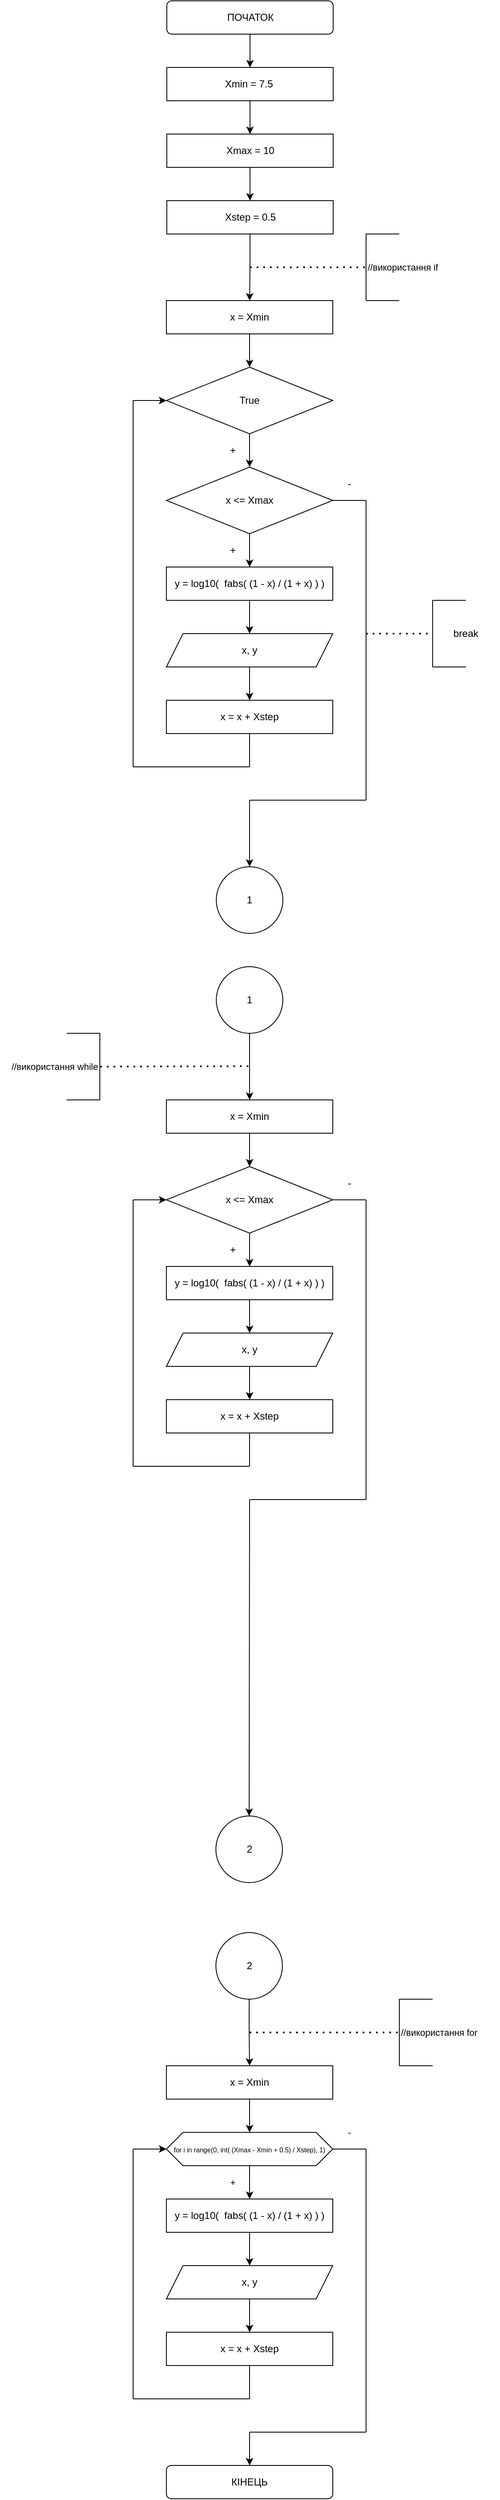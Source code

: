 <mxfile version="16.5.1" type="device"><diagram id="L-5U5gxU07dS2nsxIZmG" name="Страница 1"><mxGraphModel dx="868" dy="563" grid="1" gridSize="10" guides="1" tooltips="1" connect="1" arrows="1" fold="1" page="1" pageScale="1" pageWidth="827" pageHeight="1169" math="0" shadow="0"><root><mxCell id="0"/><mxCell id="1" parent="0"/><mxCell id="2pQxd9SInpSL4B5WO1oi-5" value="" style="edgeStyle=orthogonalEdgeStyle;rounded=0;orthogonalLoop=1;jettySize=auto;html=1;" parent="1" source="2pQxd9SInpSL4B5WO1oi-1" target="2pQxd9SInpSL4B5WO1oi-2" edge="1"><mxGeometry relative="1" as="geometry"/></mxCell><mxCell id="2pQxd9SInpSL4B5WO1oi-1" value="ПОЧАТОК" style="rounded=1;whiteSpace=wrap;html=1;" parent="1" vertex="1"><mxGeometry x="320.5" y="40" width="200" height="40" as="geometry"/></mxCell><mxCell id="2pQxd9SInpSL4B5WO1oi-6" value="" style="edgeStyle=orthogonalEdgeStyle;rounded=0;orthogonalLoop=1;jettySize=auto;html=1;" parent="1" source="2pQxd9SInpSL4B5WO1oi-2" target="2pQxd9SInpSL4B5WO1oi-3" edge="1"><mxGeometry relative="1" as="geometry"/></mxCell><mxCell id="2pQxd9SInpSL4B5WO1oi-2" value="Xmin = 7.5&amp;nbsp;" style="rounded=0;whiteSpace=wrap;html=1;" parent="1" vertex="1"><mxGeometry x="320.5" y="120" width="200" height="40" as="geometry"/></mxCell><mxCell id="2pQxd9SInpSL4B5WO1oi-7" value="" style="edgeStyle=orthogonalEdgeStyle;rounded=0;orthogonalLoop=1;jettySize=auto;html=1;" parent="1" source="2pQxd9SInpSL4B5WO1oi-3" target="2pQxd9SInpSL4B5WO1oi-4" edge="1"><mxGeometry relative="1" as="geometry"/></mxCell><mxCell id="2pQxd9SInpSL4B5WO1oi-3" value="Xmax = 10" style="rounded=0;whiteSpace=wrap;html=1;" parent="1" vertex="1"><mxGeometry x="320.5" y="200" width="200" height="40" as="geometry"/></mxCell><mxCell id="2pQxd9SInpSL4B5WO1oi-9" value="" style="edgeStyle=orthogonalEdgeStyle;rounded=0;orthogonalLoop=1;jettySize=auto;html=1;" parent="1" source="2pQxd9SInpSL4B5WO1oi-4" target="2pQxd9SInpSL4B5WO1oi-8" edge="1"><mxGeometry relative="1" as="geometry"/></mxCell><mxCell id="2pQxd9SInpSL4B5WO1oi-4" value="Xstep = 0.5" style="rounded=0;whiteSpace=wrap;html=1;" parent="1" vertex="1"><mxGeometry x="320.5" y="280" width="200" height="40" as="geometry"/></mxCell><mxCell id="2pQxd9SInpSL4B5WO1oi-11" value="" style="edgeStyle=orthogonalEdgeStyle;rounded=0;orthogonalLoop=1;jettySize=auto;html=1;" parent="1" source="2pQxd9SInpSL4B5WO1oi-8" target="2pQxd9SInpSL4B5WO1oi-10" edge="1"><mxGeometry relative="1" as="geometry"/></mxCell><mxCell id="2pQxd9SInpSL4B5WO1oi-8" value="x = Xmin" style="rounded=0;whiteSpace=wrap;html=1;" parent="1" vertex="1"><mxGeometry x="320" y="400" width="200" height="40" as="geometry"/></mxCell><mxCell id="2pQxd9SInpSL4B5WO1oi-13" value="" style="edgeStyle=orthogonalEdgeStyle;rounded=0;orthogonalLoop=1;jettySize=auto;html=1;" parent="1" source="2pQxd9SInpSL4B5WO1oi-10" target="2pQxd9SInpSL4B5WO1oi-12" edge="1"><mxGeometry relative="1" as="geometry"/></mxCell><mxCell id="2pQxd9SInpSL4B5WO1oi-10" value="True" style="rhombus;whiteSpace=wrap;html=1;" parent="1" vertex="1"><mxGeometry x="320" y="480" width="200" height="80" as="geometry"/></mxCell><mxCell id="2pQxd9SInpSL4B5WO1oi-15" value="" style="edgeStyle=orthogonalEdgeStyle;rounded=0;orthogonalLoop=1;jettySize=auto;html=1;" parent="1" source="2pQxd9SInpSL4B5WO1oi-12" target="2pQxd9SInpSL4B5WO1oi-14" edge="1"><mxGeometry relative="1" as="geometry"/></mxCell><mxCell id="2pQxd9SInpSL4B5WO1oi-12" value="x &amp;lt;= Xmax" style="rhombus;whiteSpace=wrap;html=1;" parent="1" vertex="1"><mxGeometry x="320" y="600" width="200" height="80" as="geometry"/></mxCell><mxCell id="2pQxd9SInpSL4B5WO1oi-18" value="" style="edgeStyle=orthogonalEdgeStyle;rounded=0;orthogonalLoop=1;jettySize=auto;html=1;" parent="1" source="2pQxd9SInpSL4B5WO1oi-14" target="2pQxd9SInpSL4B5WO1oi-16" edge="1"><mxGeometry relative="1" as="geometry"/></mxCell><mxCell id="2pQxd9SInpSL4B5WO1oi-14" value="y = log10(&amp;nbsp; fabs( (1 - x) / (1 + x) ) )" style="rounded=0;whiteSpace=wrap;html=1;" parent="1" vertex="1"><mxGeometry x="320" y="720" width="200" height="40" as="geometry"/></mxCell><mxCell id="2pQxd9SInpSL4B5WO1oi-19" value="" style="edgeStyle=orthogonalEdgeStyle;rounded=0;orthogonalLoop=1;jettySize=auto;html=1;" parent="1" source="2pQxd9SInpSL4B5WO1oi-16" target="2pQxd9SInpSL4B5WO1oi-17" edge="1"><mxGeometry relative="1" as="geometry"/></mxCell><mxCell id="2pQxd9SInpSL4B5WO1oi-16" value="x, y" style="shape=parallelogram;perimeter=parallelogramPerimeter;whiteSpace=wrap;html=1;fixedSize=1;" parent="1" vertex="1"><mxGeometry x="320" y="800" width="200" height="40" as="geometry"/></mxCell><mxCell id="2pQxd9SInpSL4B5WO1oi-17" value="x = x + Xstep" style="rounded=0;whiteSpace=wrap;html=1;" parent="1" vertex="1"><mxGeometry x="320" y="880" width="200" height="40" as="geometry"/></mxCell><mxCell id="2pQxd9SInpSL4B5WO1oi-20" value="" style="endArrow=none;html=1;rounded=0;entryX=0.5;entryY=1;entryDx=0;entryDy=0;" parent="1" target="2pQxd9SInpSL4B5WO1oi-17" edge="1"><mxGeometry width="50" height="50" relative="1" as="geometry"><mxPoint x="420" y="960" as="sourcePoint"/><mxPoint x="410" y="960" as="targetPoint"/></mxGeometry></mxCell><mxCell id="2pQxd9SInpSL4B5WO1oi-21" value="" style="endArrow=none;html=1;rounded=0;" parent="1" edge="1"><mxGeometry width="50" height="50" relative="1" as="geometry"><mxPoint x="280" y="960" as="sourcePoint"/><mxPoint x="420" y="960" as="targetPoint"/></mxGeometry></mxCell><mxCell id="2pQxd9SInpSL4B5WO1oi-22" value="" style="endArrow=none;html=1;rounded=0;" parent="1" edge="1"><mxGeometry width="50" height="50" relative="1" as="geometry"><mxPoint x="280" y="960" as="sourcePoint"/><mxPoint x="280" y="520" as="targetPoint"/></mxGeometry></mxCell><mxCell id="2pQxd9SInpSL4B5WO1oi-23" value="" style="endArrow=classic;html=1;rounded=0;" parent="1" edge="1"><mxGeometry width="50" height="50" relative="1" as="geometry"><mxPoint x="280" y="520" as="sourcePoint"/><mxPoint x="320" y="520" as="targetPoint"/></mxGeometry></mxCell><mxCell id="2pQxd9SInpSL4B5WO1oi-24" value="" style="endArrow=none;html=1;rounded=0;exitX=1;exitY=0.5;exitDx=0;exitDy=0;" parent="1" source="2pQxd9SInpSL4B5WO1oi-12" edge="1"><mxGeometry width="50" height="50" relative="1" as="geometry"><mxPoint x="550" y="650" as="sourcePoint"/><mxPoint x="560" y="640" as="targetPoint"/></mxGeometry></mxCell><mxCell id="2pQxd9SInpSL4B5WO1oi-25" value="" style="endArrow=none;html=1;rounded=0;" parent="1" edge="1"><mxGeometry width="50" height="50" relative="1" as="geometry"><mxPoint x="560" y="640" as="sourcePoint"/><mxPoint x="560" y="1000" as="targetPoint"/></mxGeometry></mxCell><mxCell id="2pQxd9SInpSL4B5WO1oi-26" value="" style="endArrow=none;html=1;rounded=0;" parent="1" edge="1"><mxGeometry width="50" height="50" relative="1" as="geometry"><mxPoint x="420" y="1000" as="sourcePoint"/><mxPoint x="560" y="1000" as="targetPoint"/></mxGeometry></mxCell><mxCell id="2pQxd9SInpSL4B5WO1oi-27" value="" style="endArrow=classic;html=1;rounded=0;entryX=0.5;entryY=0;entryDx=0;entryDy=0;" parent="1" target="2pQxd9SInpSL4B5WO1oi-31" edge="1"><mxGeometry width="50" height="50" relative="1" as="geometry"><mxPoint x="420" y="1000" as="sourcePoint"/><mxPoint x="420" y="1040" as="targetPoint"/></mxGeometry></mxCell><mxCell id="2pQxd9SInpSL4B5WO1oi-28" value="+" style="text;html=1;strokeColor=none;fillColor=none;align=center;verticalAlign=middle;whiteSpace=wrap;rounded=0;" parent="1" vertex="1"><mxGeometry x="380" y="560" width="40" height="40" as="geometry"/></mxCell><mxCell id="2pQxd9SInpSL4B5WO1oi-29" value="+" style="text;html=1;strokeColor=none;fillColor=none;align=center;verticalAlign=middle;whiteSpace=wrap;rounded=0;" parent="1" vertex="1"><mxGeometry x="380" y="680" width="40" height="40" as="geometry"/></mxCell><mxCell id="2pQxd9SInpSL4B5WO1oi-30" value="-" style="text;html=1;strokeColor=none;fillColor=none;align=center;verticalAlign=middle;whiteSpace=wrap;rounded=0;" parent="1" vertex="1"><mxGeometry x="520" y="600" width="40" height="40" as="geometry"/></mxCell><mxCell id="2pQxd9SInpSL4B5WO1oi-31" value="1" style="ellipse;whiteSpace=wrap;html=1;aspect=fixed;" parent="1" vertex="1"><mxGeometry x="380" y="1080" width="80" height="80" as="geometry"/></mxCell><mxCell id="2pQxd9SInpSL4B5WO1oi-34" value="" style="edgeStyle=orthogonalEdgeStyle;rounded=0;orthogonalLoop=1;jettySize=auto;html=1;" parent="1" source="2pQxd9SInpSL4B5WO1oi-32" target="2pQxd9SInpSL4B5WO1oi-33" edge="1"><mxGeometry relative="1" as="geometry"/></mxCell><mxCell id="2pQxd9SInpSL4B5WO1oi-32" value="1" style="ellipse;whiteSpace=wrap;html=1;aspect=fixed;" parent="1" vertex="1"><mxGeometry x="380" y="1200" width="80" height="80" as="geometry"/></mxCell><mxCell id="2pQxd9SInpSL4B5WO1oi-36" value="" style="edgeStyle=orthogonalEdgeStyle;rounded=0;orthogonalLoop=1;jettySize=auto;html=1;" parent="1" source="2pQxd9SInpSL4B5WO1oi-33" target="2pQxd9SInpSL4B5WO1oi-35" edge="1"><mxGeometry relative="1" as="geometry"/></mxCell><mxCell id="2pQxd9SInpSL4B5WO1oi-33" value="x = Xmin" style="rounded=0;whiteSpace=wrap;html=1;" parent="1" vertex="1"><mxGeometry x="320" y="1360" width="200" height="40" as="geometry"/></mxCell><mxCell id="2pQxd9SInpSL4B5WO1oi-42" value="" style="edgeStyle=orthogonalEdgeStyle;rounded=0;orthogonalLoop=1;jettySize=auto;html=1;" parent="1" source="2pQxd9SInpSL4B5WO1oi-35" target="2pQxd9SInpSL4B5WO1oi-37" edge="1"><mxGeometry relative="1" as="geometry"/></mxCell><mxCell id="2pQxd9SInpSL4B5WO1oi-35" value="&lt;span&gt;x &amp;lt;= Xmax&lt;/span&gt;" style="rhombus;whiteSpace=wrap;html=1;" parent="1" vertex="1"><mxGeometry x="320" y="1440" width="200" height="80" as="geometry"/></mxCell><mxCell id="2pQxd9SInpSL4B5WO1oi-40" value="" style="edgeStyle=orthogonalEdgeStyle;rounded=0;orthogonalLoop=1;jettySize=auto;html=1;" parent="1" source="2pQxd9SInpSL4B5WO1oi-37" target="2pQxd9SInpSL4B5WO1oi-38" edge="1"><mxGeometry relative="1" as="geometry"/></mxCell><mxCell id="2pQxd9SInpSL4B5WO1oi-37" value="&lt;span&gt;y = log10(&amp;nbsp; fabs( (1 - x) / (1 + x) ) )&lt;/span&gt;" style="rounded=0;whiteSpace=wrap;html=1;" parent="1" vertex="1"><mxGeometry x="320" y="1560" width="200" height="40" as="geometry"/></mxCell><mxCell id="2pQxd9SInpSL4B5WO1oi-41" value="" style="edgeStyle=orthogonalEdgeStyle;rounded=0;orthogonalLoop=1;jettySize=auto;html=1;" parent="1" source="2pQxd9SInpSL4B5WO1oi-38" target="2pQxd9SInpSL4B5WO1oi-39" edge="1"><mxGeometry relative="1" as="geometry"/></mxCell><mxCell id="2pQxd9SInpSL4B5WO1oi-38" value="x, y" style="shape=parallelogram;perimeter=parallelogramPerimeter;whiteSpace=wrap;html=1;fixedSize=1;" parent="1" vertex="1"><mxGeometry x="320" y="1640" width="200" height="40" as="geometry"/></mxCell><mxCell id="2pQxd9SInpSL4B5WO1oi-39" value="x = x + Xstep" style="rounded=0;whiteSpace=wrap;html=1;" parent="1" vertex="1"><mxGeometry x="320" y="1720" width="200" height="40" as="geometry"/></mxCell><mxCell id="2pQxd9SInpSL4B5WO1oi-43" value="" style="endArrow=none;html=1;rounded=0;" parent="1" target="2pQxd9SInpSL4B5WO1oi-39" edge="1"><mxGeometry width="50" height="50" relative="1" as="geometry"><mxPoint x="420" y="1800" as="sourcePoint"/><mxPoint x="450" y="1830" as="targetPoint"/></mxGeometry></mxCell><mxCell id="2pQxd9SInpSL4B5WO1oi-44" value="" style="endArrow=none;html=1;rounded=0;" parent="1" edge="1"><mxGeometry width="50" height="50" relative="1" as="geometry"><mxPoint x="280" y="1800" as="sourcePoint"/><mxPoint x="420" y="1800" as="targetPoint"/></mxGeometry></mxCell><mxCell id="2pQxd9SInpSL4B5WO1oi-45" value="" style="endArrow=none;html=1;rounded=0;" parent="1" edge="1"><mxGeometry width="50" height="50" relative="1" as="geometry"><mxPoint x="280" y="1800" as="sourcePoint"/><mxPoint x="280" y="1480" as="targetPoint"/></mxGeometry></mxCell><mxCell id="2pQxd9SInpSL4B5WO1oi-46" value="" style="endArrow=classic;html=1;rounded=0;entryX=0;entryY=0.5;entryDx=0;entryDy=0;" parent="1" target="2pQxd9SInpSL4B5WO1oi-35" edge="1"><mxGeometry width="50" height="50" relative="1" as="geometry"><mxPoint x="280" y="1480" as="sourcePoint"/><mxPoint x="290" y="1410" as="targetPoint"/></mxGeometry></mxCell><mxCell id="2pQxd9SInpSL4B5WO1oi-47" value="" style="endArrow=none;html=1;rounded=0;exitX=1;exitY=0.5;exitDx=0;exitDy=0;" parent="1" source="2pQxd9SInpSL4B5WO1oi-35" edge="1"><mxGeometry width="50" height="50" relative="1" as="geometry"><mxPoint x="540" y="1490" as="sourcePoint"/><mxPoint x="560" y="1480" as="targetPoint"/></mxGeometry></mxCell><mxCell id="2pQxd9SInpSL4B5WO1oi-48" value="" style="endArrow=none;html=1;rounded=0;" parent="1" edge="1"><mxGeometry width="50" height="50" relative="1" as="geometry"><mxPoint x="560" y="1840" as="sourcePoint"/><mxPoint x="560" y="1480" as="targetPoint"/></mxGeometry></mxCell><mxCell id="2pQxd9SInpSL4B5WO1oi-49" value="" style="endArrow=none;html=1;rounded=0;" parent="1" edge="1"><mxGeometry width="50" height="50" relative="1" as="geometry"><mxPoint x="420" y="1840" as="sourcePoint"/><mxPoint x="560" y="1840" as="targetPoint"/></mxGeometry></mxCell><mxCell id="2pQxd9SInpSL4B5WO1oi-50" value="" style="endArrow=classic;html=1;rounded=0;entryX=0.5;entryY=0;entryDx=0;entryDy=0;" parent="1" target="2pQxd9SInpSL4B5WO1oi-57" edge="1"><mxGeometry width="50" height="50" relative="1" as="geometry"><mxPoint x="420" y="1840" as="sourcePoint"/><mxPoint x="420" y="1920" as="targetPoint"/></mxGeometry></mxCell><mxCell id="2pQxd9SInpSL4B5WO1oi-53" value="" style="edgeStyle=orthogonalEdgeStyle;rounded=0;orthogonalLoop=1;jettySize=auto;html=1;" parent="1" source="2pQxd9SInpSL4B5WO1oi-51" target="2pQxd9SInpSL4B5WO1oi-52" edge="1"><mxGeometry relative="1" as="geometry"/></mxCell><mxCell id="2pQxd9SInpSL4B5WO1oi-51" value="x = Xmin" style="rounded=0;whiteSpace=wrap;html=1;" parent="1" vertex="1"><mxGeometry x="320" y="2520" width="200" height="40" as="geometry"/></mxCell><mxCell id="2pQxd9SInpSL4B5WO1oi-61" value="" style="edgeStyle=orthogonalEdgeStyle;rounded=0;orthogonalLoop=1;jettySize=auto;html=1;fontSize=11;" parent="1" source="2pQxd9SInpSL4B5WO1oi-52" target="2pQxd9SInpSL4B5WO1oi-54" edge="1"><mxGeometry relative="1" as="geometry"/></mxCell><mxCell id="2pQxd9SInpSL4B5WO1oi-52" value="&lt;font style=&quot;font-size: 8px&quot;&gt;for i in range(0, int( (Xmax - Xmin + 0.5) / Xstep), 1)&lt;/font&gt;" style="shape=hexagon;perimeter=hexagonPerimeter2;whiteSpace=wrap;html=1;fixedSize=1;" parent="1" vertex="1"><mxGeometry x="320" y="2600" width="200" height="40" as="geometry"/></mxCell><mxCell id="2pQxd9SInpSL4B5WO1oi-62" value="" style="edgeStyle=orthogonalEdgeStyle;rounded=0;orthogonalLoop=1;jettySize=auto;html=1;fontSize=11;" parent="1" source="2pQxd9SInpSL4B5WO1oi-54" target="2pQxd9SInpSL4B5WO1oi-55" edge="1"><mxGeometry relative="1" as="geometry"/></mxCell><mxCell id="2pQxd9SInpSL4B5WO1oi-54" value="&lt;span&gt;y = log10(&amp;nbsp; fabs( (1 - x) / (1 + x) ) )&lt;/span&gt;" style="rounded=0;whiteSpace=wrap;html=1;" parent="1" vertex="1"><mxGeometry x="320" y="2680" width="200" height="40" as="geometry"/></mxCell><mxCell id="2pQxd9SInpSL4B5WO1oi-63" value="" style="edgeStyle=orthogonalEdgeStyle;rounded=0;orthogonalLoop=1;jettySize=auto;html=1;fontSize=11;" parent="1" source="2pQxd9SInpSL4B5WO1oi-55" target="2pQxd9SInpSL4B5WO1oi-56" edge="1"><mxGeometry relative="1" as="geometry"/></mxCell><mxCell id="2pQxd9SInpSL4B5WO1oi-55" value="x, y" style="shape=parallelogram;perimeter=parallelogramPerimeter;whiteSpace=wrap;html=1;fixedSize=1;" parent="1" vertex="1"><mxGeometry x="320" y="2760" width="200" height="40" as="geometry"/></mxCell><mxCell id="2pQxd9SInpSL4B5WO1oi-56" value="x = x + Xstep" style="rounded=0;whiteSpace=wrap;html=1;" parent="1" vertex="1"><mxGeometry x="320" y="2840" width="200" height="40" as="geometry"/></mxCell><mxCell id="2pQxd9SInpSL4B5WO1oi-57" value="2" style="ellipse;whiteSpace=wrap;html=1;aspect=fixed;" parent="1" vertex="1"><mxGeometry x="379.5" y="2220" width="80" height="80" as="geometry"/></mxCell><mxCell id="2pQxd9SInpSL4B5WO1oi-59" value="" style="edgeStyle=orthogonalEdgeStyle;rounded=0;orthogonalLoop=1;jettySize=auto;html=1;" parent="1" source="2pQxd9SInpSL4B5WO1oi-58" target="2pQxd9SInpSL4B5WO1oi-51" edge="1"><mxGeometry relative="1" as="geometry"/></mxCell><mxCell id="2pQxd9SInpSL4B5WO1oi-58" value="2" style="ellipse;whiteSpace=wrap;html=1;aspect=fixed;" parent="1" vertex="1"><mxGeometry x="379.5" y="2360" width="80" height="80" as="geometry"/></mxCell><mxCell id="2pQxd9SInpSL4B5WO1oi-64" value="" style="endArrow=none;html=1;rounded=0;fontSize=11;" parent="1" edge="1"><mxGeometry width="50" height="50" relative="1" as="geometry"><mxPoint x="280" y="2920" as="sourcePoint"/><mxPoint x="420" y="2920" as="targetPoint"/></mxGeometry></mxCell><mxCell id="2pQxd9SInpSL4B5WO1oi-65" value="" style="endArrow=none;html=1;rounded=0;fontSize=11;entryX=0.5;entryY=1;entryDx=0;entryDy=0;" parent="1" target="2pQxd9SInpSL4B5WO1oi-56" edge="1"><mxGeometry width="50" height="50" relative="1" as="geometry"><mxPoint x="420" y="2920" as="sourcePoint"/><mxPoint x="550" y="2910" as="targetPoint"/></mxGeometry></mxCell><mxCell id="2pQxd9SInpSL4B5WO1oi-66" value="" style="endArrow=none;html=1;rounded=0;fontSize=11;" parent="1" edge="1"><mxGeometry width="50" height="50" relative="1" as="geometry"><mxPoint x="280" y="2920" as="sourcePoint"/><mxPoint x="280" y="2620" as="targetPoint"/></mxGeometry></mxCell><mxCell id="2pQxd9SInpSL4B5WO1oi-67" value="" style="endArrow=classic;html=1;rounded=0;fontSize=11;entryX=0;entryY=0.5;entryDx=0;entryDy=0;" parent="1" target="2pQxd9SInpSL4B5WO1oi-52" edge="1"><mxGeometry width="50" height="50" relative="1" as="geometry"><mxPoint x="280" y="2620" as="sourcePoint"/><mxPoint x="300" y="2570" as="targetPoint"/></mxGeometry></mxCell><mxCell id="2pQxd9SInpSL4B5WO1oi-68" value="" style="endArrow=none;html=1;rounded=0;fontSize=11;exitX=1;exitY=0.5;exitDx=0;exitDy=0;" parent="1" source="2pQxd9SInpSL4B5WO1oi-52" edge="1"><mxGeometry width="50" height="50" relative="1" as="geometry"><mxPoint x="550" y="2650" as="sourcePoint"/><mxPoint x="560" y="2620" as="targetPoint"/></mxGeometry></mxCell><mxCell id="2pQxd9SInpSL4B5WO1oi-69" value="" style="endArrow=none;html=1;rounded=0;fontSize=11;" parent="1" edge="1"><mxGeometry width="50" height="50" relative="1" as="geometry"><mxPoint x="560" y="2620" as="sourcePoint"/><mxPoint x="560" y="2960" as="targetPoint"/></mxGeometry></mxCell><mxCell id="2pQxd9SInpSL4B5WO1oi-70" value="" style="endArrow=none;html=1;rounded=0;fontSize=11;" parent="1" edge="1"><mxGeometry width="50" height="50" relative="1" as="geometry"><mxPoint x="420" y="2960" as="sourcePoint"/><mxPoint x="560" y="2960" as="targetPoint"/></mxGeometry></mxCell><mxCell id="2pQxd9SInpSL4B5WO1oi-71" value="" style="endArrow=classic;html=1;rounded=0;fontSize=11;" parent="1" edge="1"><mxGeometry width="50" height="50" relative="1" as="geometry"><mxPoint x="420" y="2960" as="sourcePoint"/><mxPoint x="420" y="3000" as="targetPoint"/></mxGeometry></mxCell><mxCell id="2pQxd9SInpSL4B5WO1oi-72" value="+" style="text;html=1;strokeColor=none;fillColor=none;align=center;verticalAlign=middle;whiteSpace=wrap;rounded=0;fontSize=11;" parent="1" vertex="1"><mxGeometry x="380" y="2640" width="40" height="40" as="geometry"/></mxCell><mxCell id="2pQxd9SInpSL4B5WO1oi-73" value="-" style="text;html=1;strokeColor=none;fillColor=none;align=center;verticalAlign=middle;whiteSpace=wrap;rounded=0;fontSize=11;" parent="1" vertex="1"><mxGeometry x="519.5" y="2580" width="40" height="40" as="geometry"/></mxCell><mxCell id="2pQxd9SInpSL4B5WO1oi-74" value="КІНЕЦЬ" style="rounded=1;whiteSpace=wrap;html=1;" parent="1" vertex="1"><mxGeometry x="320" y="3000" width="200" height="40" as="geometry"/></mxCell><mxCell id="2pQxd9SInpSL4B5WO1oi-75" value="" style="endArrow=none;dashed=1;html=1;dashPattern=1 3;strokeWidth=2;rounded=0;fontSize=11;" parent="1" edge="1"><mxGeometry width="50" height="50" relative="1" as="geometry"><mxPoint x="420" y="2480" as="sourcePoint"/><mxPoint x="600" y="2480" as="targetPoint"/></mxGeometry></mxCell><mxCell id="2pQxd9SInpSL4B5WO1oi-76" value="" style="endArrow=none;html=1;rounded=0;fontSize=11;" parent="1" edge="1"><mxGeometry width="50" height="50" relative="1" as="geometry"><mxPoint x="600" y="2520" as="sourcePoint"/><mxPoint x="600" y="2440" as="targetPoint"/></mxGeometry></mxCell><mxCell id="2pQxd9SInpSL4B5WO1oi-77" value="" style="endArrow=none;html=1;rounded=0;fontSize=11;" parent="1" edge="1"><mxGeometry width="50" height="50" relative="1" as="geometry"><mxPoint x="600" y="2440" as="sourcePoint"/><mxPoint x="640" y="2440" as="targetPoint"/></mxGeometry></mxCell><mxCell id="2pQxd9SInpSL4B5WO1oi-78" value="" style="endArrow=none;html=1;rounded=0;fontSize=11;" parent="1" edge="1"><mxGeometry width="50" height="50" relative="1" as="geometry"><mxPoint x="600" y="2520" as="sourcePoint"/><mxPoint x="640" y="2520" as="targetPoint"/></mxGeometry></mxCell><mxCell id="2pQxd9SInpSL4B5WO1oi-79" value="//використання for" style="text;html=1;strokeColor=none;fillColor=none;align=left;verticalAlign=middle;whiteSpace=wrap;rounded=0;fontSize=11;" parent="1" vertex="1"><mxGeometry x="600" y="2440" width="120" height="80" as="geometry"/></mxCell><mxCell id="2pQxd9SInpSL4B5WO1oi-80" value="" style="endArrow=none;dashed=1;html=1;dashPattern=1 3;strokeWidth=2;rounded=0;fontSize=11;" parent="1" edge="1"><mxGeometry width="50" height="50" relative="1" as="geometry"><mxPoint x="420.5" y="360" as="sourcePoint"/><mxPoint x="560" y="360" as="targetPoint"/></mxGeometry></mxCell><mxCell id="2pQxd9SInpSL4B5WO1oi-81" value="" style="endArrow=none;html=1;rounded=0;fontSize=11;" parent="1" edge="1"><mxGeometry width="50" height="50" relative="1" as="geometry"><mxPoint x="560" y="400" as="sourcePoint"/><mxPoint x="560" y="320" as="targetPoint"/></mxGeometry></mxCell><mxCell id="2pQxd9SInpSL4B5WO1oi-82" value="" style="endArrow=none;html=1;rounded=0;fontSize=11;" parent="1" edge="1"><mxGeometry width="50" height="50" relative="1" as="geometry"><mxPoint x="560" y="320" as="sourcePoint"/><mxPoint x="600" y="320" as="targetPoint"/></mxGeometry></mxCell><mxCell id="2pQxd9SInpSL4B5WO1oi-83" value="" style="endArrow=none;html=1;rounded=0;fontSize=11;" parent="1" edge="1"><mxGeometry width="50" height="50" relative="1" as="geometry"><mxPoint x="560" y="400" as="sourcePoint"/><mxPoint x="600" y="400" as="targetPoint"/></mxGeometry></mxCell><mxCell id="2pQxd9SInpSL4B5WO1oi-84" value="//використання if" style="text;html=1;strokeColor=none;fillColor=none;align=left;verticalAlign=middle;whiteSpace=wrap;rounded=0;fontSize=11;" parent="1" vertex="1"><mxGeometry x="560" y="320" width="120" height="80" as="geometry"/></mxCell><mxCell id="2pQxd9SInpSL4B5WO1oi-86" value="" style="endArrow=none;html=1;rounded=0;fontSize=11;" parent="1" edge="1"><mxGeometry width="50" height="50" relative="1" as="geometry"><mxPoint x="240" y="1360" as="sourcePoint"/><mxPoint x="240" y="1280" as="targetPoint"/></mxGeometry></mxCell><mxCell id="2pQxd9SInpSL4B5WO1oi-87" value="" style="endArrow=none;html=1;rounded=0;fontSize=11;" parent="1" edge="1"><mxGeometry width="50" height="50" relative="1" as="geometry"><mxPoint x="200" y="1360" as="sourcePoint"/><mxPoint x="240" y="1360" as="targetPoint"/></mxGeometry></mxCell><mxCell id="2pQxd9SInpSL4B5WO1oi-88" value="" style="endArrow=none;html=1;rounded=0;fontSize=11;" parent="1" edge="1"><mxGeometry width="50" height="50" relative="1" as="geometry"><mxPoint x="200" y="1280" as="sourcePoint"/><mxPoint x="240" y="1280" as="targetPoint"/></mxGeometry></mxCell><mxCell id="2pQxd9SInpSL4B5WO1oi-89" value="&lt;span&gt;//використання while&lt;/span&gt;" style="text;html=1;strokeColor=none;fillColor=none;align=right;verticalAlign=middle;whiteSpace=wrap;rounded=0;fontSize=11;" parent="1" vertex="1"><mxGeometry x="120" y="1280" width="119.5" height="80" as="geometry"/></mxCell><mxCell id="2pQxd9SInpSL4B5WO1oi-90" value="" style="endArrow=none;dashed=1;html=1;dashPattern=1 3;strokeWidth=2;rounded=0;fontSize=11;exitX=1;exitY=0.5;exitDx=0;exitDy=0;" parent="1" edge="1"><mxGeometry width="50" height="50" relative="1" as="geometry"><mxPoint x="240.5" y="1320" as="sourcePoint"/><mxPoint x="420.5" y="1319.5" as="targetPoint"/></mxGeometry></mxCell><mxCell id="n-H9wBW3xM4fQL8zOkAr-2" value="+" style="text;html=1;strokeColor=none;fillColor=none;align=center;verticalAlign=middle;whiteSpace=wrap;rounded=0;" parent="1" vertex="1"><mxGeometry x="380" y="1520" width="40" height="40" as="geometry"/></mxCell><mxCell id="n-H9wBW3xM4fQL8zOkAr-3" value="-" style="text;html=1;strokeColor=none;fillColor=none;align=center;verticalAlign=middle;whiteSpace=wrap;rounded=0;" parent="1" vertex="1"><mxGeometry x="520" y="1440" width="40" height="40" as="geometry"/></mxCell><mxCell id="ricMk3iLoZUfvtVhkR3J-1" value="" style="endArrow=none;dashed=1;html=1;dashPattern=1 3;strokeWidth=2;rounded=0;" edge="1" parent="1"><mxGeometry width="50" height="50" relative="1" as="geometry"><mxPoint x="560" y="800" as="sourcePoint"/><mxPoint x="640" y="800" as="targetPoint"/></mxGeometry></mxCell><mxCell id="ricMk3iLoZUfvtVhkR3J-2" value="" style="endArrow=none;html=1;rounded=0;" edge="1" parent="1"><mxGeometry width="50" height="50" relative="1" as="geometry"><mxPoint x="640" y="840" as="sourcePoint"/><mxPoint x="640" y="760" as="targetPoint"/></mxGeometry></mxCell><mxCell id="ricMk3iLoZUfvtVhkR3J-3" value="" style="endArrow=none;html=1;rounded=0;" edge="1" parent="1"><mxGeometry width="50" height="50" relative="1" as="geometry"><mxPoint x="640" y="760" as="sourcePoint"/><mxPoint x="680" y="760" as="targetPoint"/></mxGeometry></mxCell><mxCell id="ricMk3iLoZUfvtVhkR3J-4" value="" style="endArrow=none;html=1;rounded=0;" edge="1" parent="1"><mxGeometry width="50" height="50" relative="1" as="geometry"><mxPoint x="640" y="840" as="sourcePoint"/><mxPoint x="680" y="840" as="targetPoint"/></mxGeometry></mxCell><mxCell id="ricMk3iLoZUfvtVhkR3J-5" value="break" style="text;html=1;strokeColor=none;fillColor=none;align=center;verticalAlign=middle;whiteSpace=wrap;rounded=0;" vertex="1" parent="1"><mxGeometry x="640" y="760" width="80" height="80" as="geometry"/></mxCell></root></mxGraphModel></diagram></mxfile>